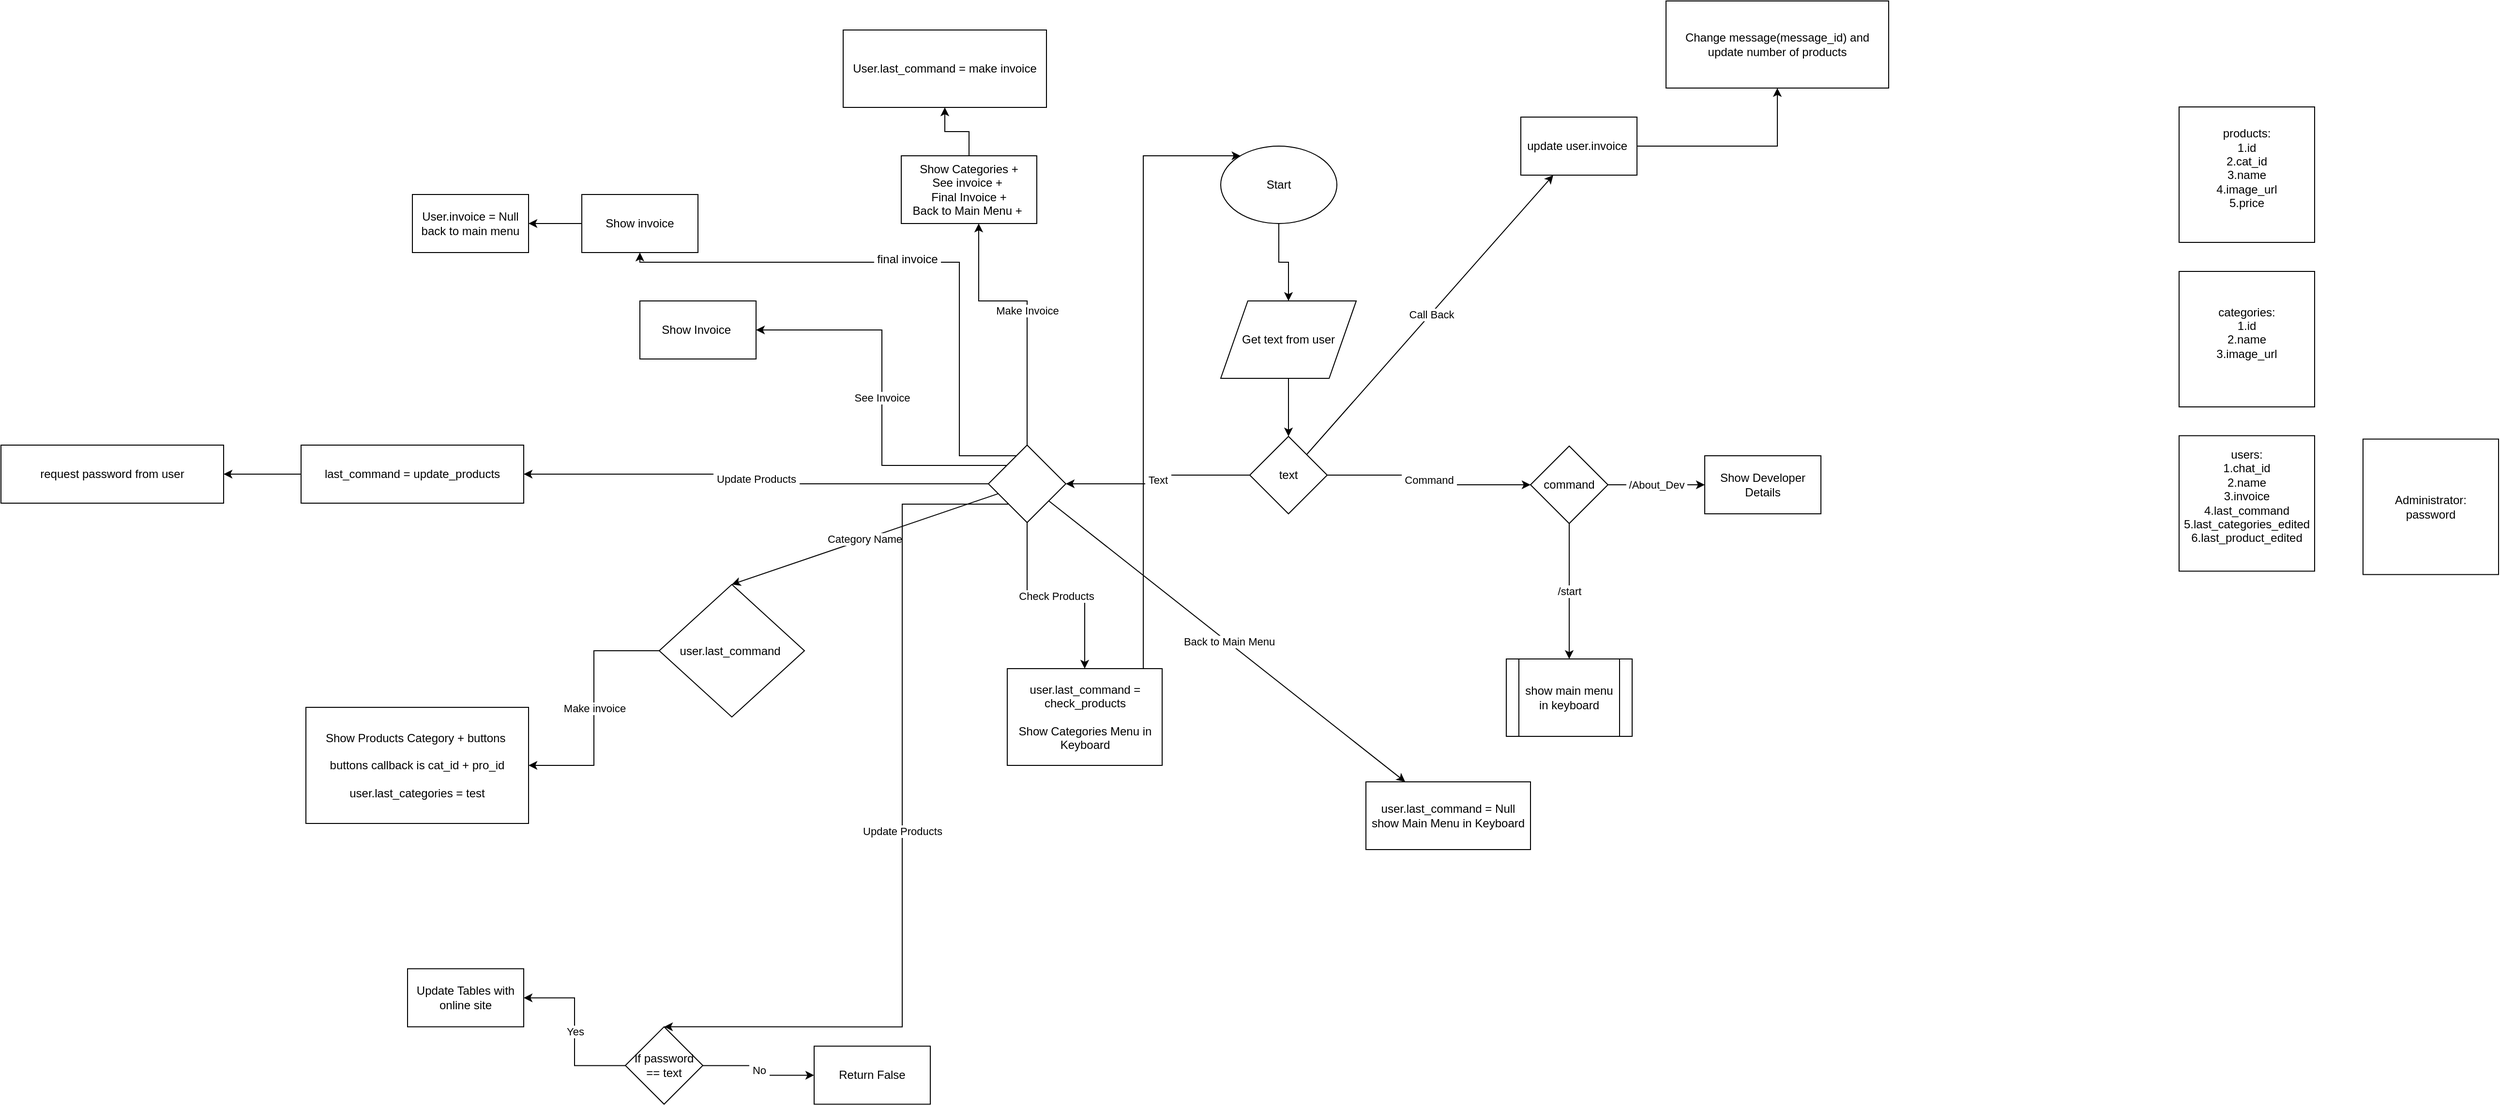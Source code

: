 <mxfile version="10.4.6" type="github"><diagram id="6a731a19-8d31-9384-78a2-239565b7b9f0" name="Page-1"><mxGraphModel dx="3189" dy="1517" grid="1" gridSize="10" guides="1" tooltips="1" connect="1" arrows="1" fold="1" page="1" pageScale="1" pageWidth="1169" pageHeight="827" background="#ffffff" math="0" shadow="0"><root><mxCell id="0"/><mxCell id="1" parent="0"/><mxCell id="oH4PkxtJo_DGUYvKG8xN-62" value="" style="edgeStyle=orthogonalEdgeStyle;rounded=0;orthogonalLoop=1;jettySize=auto;html=1;entryX=0.5;entryY=0;entryDx=0;entryDy=0;" edge="1" parent="1" source="oH4PkxtJo_DGUYvKG8xN-56" target="oH4PkxtJo_DGUYvKG8xN-63"><mxGeometry relative="1" as="geometry"><mxPoint x="120" y="170" as="targetPoint"/></mxGeometry></mxCell><mxCell id="oH4PkxtJo_DGUYvKG8xN-56" value="Start" style="ellipse;whiteSpace=wrap;html=1;" vertex="1" parent="1"><mxGeometry x="60" y="40" width="120" height="80" as="geometry"/></mxCell><mxCell id="oH4PkxtJo_DGUYvKG8xN-58" value="products:&lt;br&gt;1.id&lt;br&gt;2.cat_id&lt;br&gt;3.name&lt;br&gt;4.image_url&lt;br&gt;5.price&lt;br&gt;&lt;br&gt;" style="whiteSpace=wrap;html=1;aspect=fixed;" vertex="1" parent="1"><mxGeometry x="1050" y="-0.5" width="140" height="140" as="geometry"/></mxCell><mxCell id="oH4PkxtJo_DGUYvKG8xN-59" value="categories:&lt;br&gt;1.id&lt;br&gt;2.name&lt;br&gt;3.image_url&lt;br&gt;&lt;br&gt;" style="whiteSpace=wrap;html=1;aspect=fixed;" vertex="1" parent="1"><mxGeometry x="1050" y="169.5" width="140" height="140" as="geometry"/></mxCell><mxCell id="oH4PkxtJo_DGUYvKG8xN-60" value="users:&lt;br&gt;1.chat_id&lt;br&gt;2.name&lt;br&gt;3.invoice&lt;br&gt;4.last_command&lt;br&gt;5.last_categories_edited&lt;br&gt;6.last_product_edited&lt;br&gt;&lt;br&gt;" style="whiteSpace=wrap;html=1;aspect=fixed;" vertex="1" parent="1"><mxGeometry x="1050" y="339.265" width="140" height="140" as="geometry"/></mxCell><mxCell id="oH4PkxtJo_DGUYvKG8xN-66" value="" style="edgeStyle=orthogonalEdgeStyle;rounded=0;orthogonalLoop=1;jettySize=auto;html=1;" edge="1" parent="1" source="oH4PkxtJo_DGUYvKG8xN-63" target="oH4PkxtJo_DGUYvKG8xN-64"><mxGeometry relative="1" as="geometry"/></mxCell><mxCell id="oH4PkxtJo_DGUYvKG8xN-63" value="Get text from user" style="shape=parallelogram;perimeter=parallelogramPerimeter;whiteSpace=wrap;html=1;" vertex="1" parent="1"><mxGeometry x="60" y="200" width="140" height="80" as="geometry"/></mxCell><mxCell id="oH4PkxtJo_DGUYvKG8xN-67" value="&amp;nbsp;Command&amp;nbsp;" style="edgeStyle=orthogonalEdgeStyle;rounded=0;orthogonalLoop=1;jettySize=auto;html=1;" edge="1" parent="1" source="oH4PkxtJo_DGUYvKG8xN-64" target="oH4PkxtJo_DGUYvKG8xN-76"><mxGeometry relative="1" as="geometry"><mxPoint x="370" y="389.571" as="targetPoint"/></mxGeometry></mxCell><mxCell id="oH4PkxtJo_DGUYvKG8xN-71" value="&amp;nbsp;Text&amp;nbsp;" style="edgeStyle=orthogonalEdgeStyle;rounded=0;orthogonalLoop=1;jettySize=auto;html=1;" edge="1" parent="1" source="oH4PkxtJo_DGUYvKG8xN-64" target="oH4PkxtJo_DGUYvKG8xN-85"><mxGeometry relative="1" as="geometry"><mxPoint x="10" y="380" as="targetPoint"/></mxGeometry></mxCell><mxCell id="oH4PkxtJo_DGUYvKG8xN-64" value="text" style="rhombus;whiteSpace=wrap;html=1;" vertex="1" parent="1"><mxGeometry x="90" y="340" width="80" height="80" as="geometry"/></mxCell><mxCell id="oH4PkxtJo_DGUYvKG8xN-79" value="&amp;nbsp;/start&amp;nbsp;" style="edgeStyle=orthogonalEdgeStyle;rounded=0;orthogonalLoop=1;jettySize=auto;html=1;" edge="1" parent="1" source="oH4PkxtJo_DGUYvKG8xN-76" target="oH4PkxtJo_DGUYvKG8xN-80"><mxGeometry relative="1" as="geometry"><mxPoint x="420" y="550" as="targetPoint"/></mxGeometry></mxCell><mxCell id="oH4PkxtJo_DGUYvKG8xN-83" value="&amp;nbsp;/About_Dev&amp;nbsp;" style="edgeStyle=orthogonalEdgeStyle;rounded=0;orthogonalLoop=1;jettySize=auto;html=1;" edge="1" parent="1" source="oH4PkxtJo_DGUYvKG8xN-76" target="oH4PkxtJo_DGUYvKG8xN-84"><mxGeometry relative="1" as="geometry"><mxPoint x="540" y="390.0" as="targetPoint"/></mxGeometry></mxCell><mxCell id="oH4PkxtJo_DGUYvKG8xN-76" value="command" style="rhombus;whiteSpace=wrap;html=1;" vertex="1" parent="1"><mxGeometry x="380" y="350" width="80" height="80" as="geometry"/></mxCell><mxCell id="oH4PkxtJo_DGUYvKG8xN-80" value="&lt;span&gt;show main menu in keyboard&lt;/span&gt;" style="shape=process;whiteSpace=wrap;html=1;backgroundOutline=1;" vertex="1" parent="1"><mxGeometry x="355" y="570" width="130" height="80" as="geometry"/></mxCell><mxCell id="oH4PkxtJo_DGUYvKG8xN-84" value="Show Developer Details" style="rounded=0;whiteSpace=wrap;html=1;" vertex="1" parent="1"><mxGeometry x="560" y="360" width="120" height="60" as="geometry"/></mxCell><mxCell id="oH4PkxtJo_DGUYvKG8xN-87" value="&amp;nbsp;Make Invoice&amp;nbsp;" style="edgeStyle=orthogonalEdgeStyle;rounded=0;orthogonalLoop=1;jettySize=auto;html=1;" edge="1" parent="1" source="oH4PkxtJo_DGUYvKG8xN-85" target="oH4PkxtJo_DGUYvKG8xN-123"><mxGeometry relative="1" as="geometry"><mxPoint x="-190" y="140" as="targetPoint"/><Array as="points"><mxPoint x="-140" y="200"/><mxPoint x="-190" y="200"/></Array></mxGeometry></mxCell><mxCell id="oH4PkxtJo_DGUYvKG8xN-89" value="&amp;nbsp;Update Products&amp;nbsp;" style="edgeStyle=orthogonalEdgeStyle;rounded=0;orthogonalLoop=1;jettySize=auto;html=1;" edge="1" parent="1" source="oH4PkxtJo_DGUYvKG8xN-85" target="oH4PkxtJo_DGUYvKG8xN-96"><mxGeometry relative="1" as="geometry"><mxPoint x="-400.714" y="379.714" as="targetPoint"/></mxGeometry></mxCell><mxCell id="oH4PkxtJo_DGUYvKG8xN-91" value="&amp;nbsp;Check Products&amp;nbsp;" style="edgeStyle=orthogonalEdgeStyle;rounded=0;orthogonalLoop=1;jettySize=auto;html=1;" edge="1" parent="1" source="oH4PkxtJo_DGUYvKG8xN-85" target="oH4PkxtJo_DGUYvKG8xN-104"><mxGeometry relative="1" as="geometry"><mxPoint x="-80" y="510.0" as="targetPoint"/></mxGeometry></mxCell><mxCell id="oH4PkxtJo_DGUYvKG8xN-138" value="&amp;nbsp;See Invoice&amp;nbsp;" style="edgeStyle=orthogonalEdgeStyle;rounded=0;orthogonalLoop=1;jettySize=auto;html=1;" edge="1" parent="1" source="oH4PkxtJo_DGUYvKG8xN-85" target="oH4PkxtJo_DGUYvKG8xN-139"><mxGeometry relative="1" as="geometry"><mxPoint x="-390" y="240" as="targetPoint"/><Array as="points"><mxPoint x="-290" y="370"/><mxPoint x="-290" y="230"/></Array></mxGeometry></mxCell><mxCell id="oH4PkxtJo_DGUYvKG8xN-140" style="edgeStyle=orthogonalEdgeStyle;rounded=0;orthogonalLoop=1;jettySize=auto;html=1;" edge="1" parent="1" source="oH4PkxtJo_DGUYvKG8xN-85" target="oH4PkxtJo_DGUYvKG8xN-141"><mxGeometry relative="1" as="geometry"><mxPoint x="-430" y="130" as="targetPoint"/><Array as="points"><mxPoint x="-210" y="360"/><mxPoint x="-210" y="160"/><mxPoint x="-540" y="160"/></Array></mxGeometry></mxCell><mxCell id="oH4PkxtJo_DGUYvKG8xN-144" value="&amp;nbsp;final invoice&amp;nbsp;" style="text;html=1;resizable=0;points=[];align=center;verticalAlign=middle;labelBackgroundColor=#ffffff;" vertex="1" connectable="0" parent="oH4PkxtJo_DGUYvKG8xN-140"><mxGeometry x="0.047" y="-3" relative="1" as="geometry"><mxPoint as="offset"/></mxGeometry></mxCell><mxCell id="oH4PkxtJo_DGUYvKG8xN-85" value="" style="rhombus;whiteSpace=wrap;html=1;" vertex="1" parent="1"><mxGeometry x="-180" y="349" width="80" height="80" as="geometry"/></mxCell><mxCell id="oH4PkxtJo_DGUYvKG8xN-93" value="Administrator:&lt;br&gt;password&lt;br&gt;" style="whiteSpace=wrap;html=1;aspect=fixed;" vertex="1" parent="1"><mxGeometry x="1240" y="342.765" width="140" height="140" as="geometry"/></mxCell><mxCell id="oH4PkxtJo_DGUYvKG8xN-153" value="" style="edgeStyle=orthogonalEdgeStyle;rounded=0;orthogonalLoop=1;jettySize=auto;html=1;" edge="1" parent="1" source="oH4PkxtJo_DGUYvKG8xN-96" target="oH4PkxtJo_DGUYvKG8xN-152"><mxGeometry relative="1" as="geometry"/></mxCell><mxCell id="oH4PkxtJo_DGUYvKG8xN-96" value="last_command = update_products&lt;br&gt;" style="rounded=0;whiteSpace=wrap;html=1;" vertex="1" parent="1"><mxGeometry x="-890" y="349" width="230" height="60" as="geometry"/></mxCell><mxCell id="oH4PkxtJo_DGUYvKG8xN-152" value="request password from user" style="rounded=0;whiteSpace=wrap;html=1;" vertex="1" parent="1"><mxGeometry x="-1200" y="349" width="230" height="60" as="geometry"/></mxCell><mxCell id="oH4PkxtJo_DGUYvKG8xN-117" style="edgeStyle=orthogonalEdgeStyle;rounded=0;orthogonalLoop=1;jettySize=auto;html=1;" edge="1" parent="1" source="oH4PkxtJo_DGUYvKG8xN-104" target="oH4PkxtJo_DGUYvKG8xN-56"><mxGeometry relative="1" as="geometry"><Array as="points"><mxPoint x="-20" y="50"/></Array></mxGeometry></mxCell><mxCell id="oH4PkxtJo_DGUYvKG8xN-104" value="user.last_command = check_products&lt;br&gt;&lt;br&gt;Show Categories Menu in Keyboard" style="rounded=0;whiteSpace=wrap;html=1;" vertex="1" parent="1"><mxGeometry x="-160.5" y="580" width="160" height="100" as="geometry"/></mxCell><mxCell id="oH4PkxtJo_DGUYvKG8xN-109" value="&amp;nbsp;Category Name&amp;nbsp;" style="endArrow=classic;html=1;entryX=0.5;entryY=0;entryDx=0;entryDy=0;" edge="1" parent="1" source="oH4PkxtJo_DGUYvKG8xN-85" target="oH4PkxtJo_DGUYvKG8xN-110"><mxGeometry width="50" height="50" relative="1" as="geometry"><mxPoint x="-180" y="490" as="sourcePoint"/><mxPoint x="-240" y="500" as="targetPoint"/></mxGeometry></mxCell><mxCell id="oH4PkxtJo_DGUYvKG8xN-127" value="&amp;nbsp;Make invoice&amp;nbsp;" style="edgeStyle=orthogonalEdgeStyle;rounded=0;orthogonalLoop=1;jettySize=auto;html=1;" edge="1" parent="1" source="oH4PkxtJo_DGUYvKG8xN-110" target="oH4PkxtJo_DGUYvKG8xN-128"><mxGeometry relative="1" as="geometry"><mxPoint x="-700" y="561" as="targetPoint"/></mxGeometry></mxCell><mxCell id="oH4PkxtJo_DGUYvKG8xN-146" value="&amp;nbsp;Update Products&amp;nbsp;" style="edgeStyle=orthogonalEdgeStyle;rounded=0;orthogonalLoop=1;jettySize=auto;html=1;entryX=0.5;entryY=0;entryDx=0;entryDy=0;exitX=0;exitY=1;exitDx=0;exitDy=0;" edge="1" parent="1" source="oH4PkxtJo_DGUYvKG8xN-85" target="oH4PkxtJo_DGUYvKG8xN-150"><mxGeometry relative="1" as="geometry"><mxPoint x="-470" y="830" as="targetPoint"/><Array as="points"><mxPoint x="-269" y="410"/><mxPoint x="-269" y="950"/></Array></mxGeometry></mxCell><mxCell id="oH4PkxtJo_DGUYvKG8xN-110" value="user.last_command&amp;nbsp;" style="rhombus;whiteSpace=wrap;html=1;" vertex="1" parent="1"><mxGeometry x="-520" y="493" width="150" height="137" as="geometry"/></mxCell><mxCell id="oH4PkxtJo_DGUYvKG8xN-121" value="&amp;nbsp;Back to Main Menu" style="endArrow=classic;html=1;" edge="1" parent="1" source="oH4PkxtJo_DGUYvKG8xN-85" target="oH4PkxtJo_DGUYvKG8xN-122"><mxGeometry width="50" height="50" relative="1" as="geometry"><mxPoint x="70" y="540" as="sourcePoint"/><mxPoint x="70" y="500" as="targetPoint"/></mxGeometry></mxCell><mxCell id="oH4PkxtJo_DGUYvKG8xN-122" value="user.last_command = Null&lt;br&gt;show Main Menu in Keyboard&lt;br&gt;" style="rounded=0;whiteSpace=wrap;html=1;" vertex="1" parent="1"><mxGeometry x="210" y="697" width="170" height="70" as="geometry"/></mxCell><mxCell id="oH4PkxtJo_DGUYvKG8xN-125" style="edgeStyle=orthogonalEdgeStyle;rounded=0;orthogonalLoop=1;jettySize=auto;html=1;" edge="1" parent="1" source="oH4PkxtJo_DGUYvKG8xN-123" target="oH4PkxtJo_DGUYvKG8xN-124"><mxGeometry relative="1" as="geometry"/></mxCell><mxCell id="oH4PkxtJo_DGUYvKG8xN-123" value="Show Categories + &lt;br&gt;See invoice +&amp;nbsp;&lt;br&gt;Final Invoice +&lt;br&gt;Back to Main Menu +&amp;nbsp;" style="rounded=0;whiteSpace=wrap;html=1;" vertex="1" parent="1"><mxGeometry x="-270" y="50" width="140" height="70" as="geometry"/></mxCell><mxCell id="oH4PkxtJo_DGUYvKG8xN-124" value="User.last_command = make invoice" style="rounded=0;whiteSpace=wrap;html=1;" vertex="1" parent="1"><mxGeometry x="-330" y="-80" width="210" height="80" as="geometry"/></mxCell><mxCell id="oH4PkxtJo_DGUYvKG8xN-128" value="Show Products Category + buttons&amp;nbsp;&lt;br&gt;&lt;br&gt;buttons callback is cat_id + pro_id&lt;br&gt;&lt;br&gt;user.last_categories = test&lt;br&gt;" style="rounded=0;whiteSpace=wrap;html=1;" vertex="1" parent="1"><mxGeometry x="-885" y="620" width="230" height="120" as="geometry"/></mxCell><mxCell id="oH4PkxtJo_DGUYvKG8xN-130" value="&amp;nbsp;Call Back" style="endArrow=classic;html=1;" edge="1" parent="1" source="oH4PkxtJo_DGUYvKG8xN-64" target="oH4PkxtJo_DGUYvKG8xN-135"><mxGeometry width="50" height="50" relative="1" as="geometry"><mxPoint x="270" y="320" as="sourcePoint"/><mxPoint x="426.82" y="113.292" as="targetPoint"/></mxGeometry></mxCell><mxCell id="oH4PkxtJo_DGUYvKG8xN-137" style="edgeStyle=orthogonalEdgeStyle;rounded=0;orthogonalLoop=1;jettySize=auto;html=1;" edge="1" parent="1" source="oH4PkxtJo_DGUYvKG8xN-135" target="oH4PkxtJo_DGUYvKG8xN-136"><mxGeometry relative="1" as="geometry"/></mxCell><mxCell id="oH4PkxtJo_DGUYvKG8xN-135" value="update user.invoice&amp;nbsp;" style="rounded=0;whiteSpace=wrap;html=1;" vertex="1" parent="1"><mxGeometry x="370" y="10" width="120" height="60" as="geometry"/></mxCell><mxCell id="oH4PkxtJo_DGUYvKG8xN-136" value="Change message(message_id) and update number of products" style="rounded=0;whiteSpace=wrap;html=1;" vertex="1" parent="1"><mxGeometry x="520" y="-110" width="230" height="90" as="geometry"/></mxCell><mxCell id="oH4PkxtJo_DGUYvKG8xN-139" value="Show Invoice&amp;nbsp;" style="rounded=0;whiteSpace=wrap;html=1;" vertex="1" parent="1"><mxGeometry x="-540" y="200" width="120" height="60" as="geometry"/></mxCell><mxCell id="oH4PkxtJo_DGUYvKG8xN-143" value="" style="edgeStyle=orthogonalEdgeStyle;rounded=0;orthogonalLoop=1;jettySize=auto;html=1;" edge="1" parent="1" source="oH4PkxtJo_DGUYvKG8xN-141" target="oH4PkxtJo_DGUYvKG8xN-142"><mxGeometry relative="1" as="geometry"/></mxCell><mxCell id="oH4PkxtJo_DGUYvKG8xN-141" value="Show invoice" style="rounded=0;whiteSpace=wrap;html=1;" vertex="1" parent="1"><mxGeometry x="-600" y="90" width="120" height="60" as="geometry"/></mxCell><mxCell id="oH4PkxtJo_DGUYvKG8xN-142" value="User.invoice = Null&lt;br&gt;back to main menu&lt;br&gt;" style="rounded=0;whiteSpace=wrap;html=1;" vertex="1" parent="1"><mxGeometry x="-775" y="90" width="120" height="60" as="geometry"/></mxCell><mxCell id="oH4PkxtJo_DGUYvKG8xN-147" value="Update Tables with online site" style="rounded=0;whiteSpace=wrap;html=1;" vertex="1" parent="1"><mxGeometry x="-780" y="890.167" width="120" height="60" as="geometry"/></mxCell><mxCell id="oH4PkxtJo_DGUYvKG8xN-148" value="&amp;nbsp;Yes&amp;nbsp;" style="edgeStyle=orthogonalEdgeStyle;rounded=0;orthogonalLoop=1;jettySize=auto;html=1;" edge="1" parent="1" source="oH4PkxtJo_DGUYvKG8xN-150" target="oH4PkxtJo_DGUYvKG8xN-147"><mxGeometry relative="1" as="geometry"><mxPoint x="-655.0" y="883.167" as="targetPoint"/></mxGeometry></mxCell><mxCell id="oH4PkxtJo_DGUYvKG8xN-149" value="&amp;nbsp;No&amp;nbsp;" style="edgeStyle=orthogonalEdgeStyle;rounded=0;orthogonalLoop=1;jettySize=auto;html=1;" edge="1" parent="1" source="oH4PkxtJo_DGUYvKG8xN-150" target="oH4PkxtJo_DGUYvKG8xN-151"><mxGeometry relative="1" as="geometry"><mxPoint x="-655" y="1170.167" as="targetPoint"/></mxGeometry></mxCell><mxCell id="oH4PkxtJo_DGUYvKG8xN-150" value="If password == text" style="rhombus;whiteSpace=wrap;html=1;" vertex="1" parent="1"><mxGeometry x="-555" y="950.167" width="80" height="80" as="geometry"/></mxCell><mxCell id="oH4PkxtJo_DGUYvKG8xN-151" value="Return False" style="rounded=0;whiteSpace=wrap;html=1;" vertex="1" parent="1"><mxGeometry x="-360" y="970.167" width="120" height="60" as="geometry"/></mxCell></root></mxGraphModel></diagram></mxfile>
